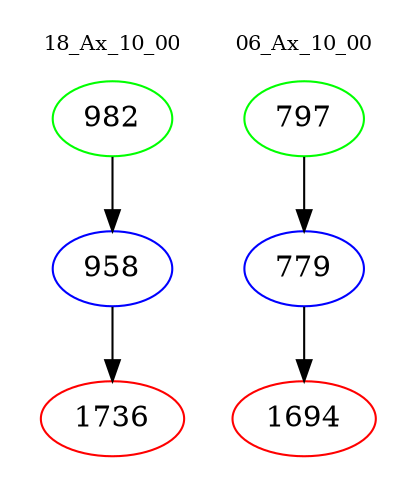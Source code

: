 digraph{
subgraph cluster_0 {
color = white
label = "18_Ax_10_00";
fontsize=10;
T0_982 [label="982", color="green"]
T0_982 -> T0_958 [color="black"]
T0_958 [label="958", color="blue"]
T0_958 -> T0_1736 [color="black"]
T0_1736 [label="1736", color="red"]
}
subgraph cluster_1 {
color = white
label = "06_Ax_10_00";
fontsize=10;
T1_797 [label="797", color="green"]
T1_797 -> T1_779 [color="black"]
T1_779 [label="779", color="blue"]
T1_779 -> T1_1694 [color="black"]
T1_1694 [label="1694", color="red"]
}
}
